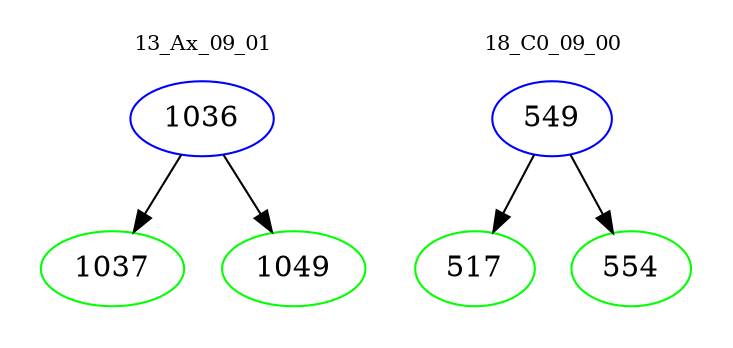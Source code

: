 digraph{
subgraph cluster_0 {
color = white
label = "13_Ax_09_01";
fontsize=10;
T0_1036 [label="1036", color="blue"]
T0_1036 -> T0_1037 [color="black"]
T0_1037 [label="1037", color="green"]
T0_1036 -> T0_1049 [color="black"]
T0_1049 [label="1049", color="green"]
}
subgraph cluster_1 {
color = white
label = "18_C0_09_00";
fontsize=10;
T1_549 [label="549", color="blue"]
T1_549 -> T1_517 [color="black"]
T1_517 [label="517", color="green"]
T1_549 -> T1_554 [color="black"]
T1_554 [label="554", color="green"]
}
}
